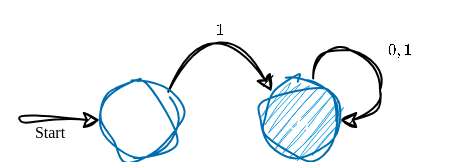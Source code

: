 <mxfile version="28.1.2">
  <diagram name="Pagina-1" id="QGrBkLB_72xwHJ3-oWG-">
    <mxGraphModel dx="145" dy="422" grid="1" gridSize="10" guides="1" tooltips="1" connect="1" arrows="1" fold="1" page="1" pageScale="1" pageWidth="827" pageHeight="1169" math="1" shadow="0">
      <root>
        <mxCell id="0" />
        <mxCell id="1" parent="0" />
        <mxCell id="w3kWBjwotnnfXdBei2Ez-2" value="" style="curved=1;endArrow=classic;html=1;rounded=0;entryX=0;entryY=0.5;entryDx=0;entryDy=0;sketch=1;curveFitting=1;jiggle=2;" edge="1" parent="1" target="w3kWBjwotnnfXdBei2Ez-11">
          <mxGeometry width="50" height="50" relative="1" as="geometry">
            <mxPoint x="200" y="340" as="sourcePoint" />
            <mxPoint x="240.0" y="340" as="targetPoint" />
          </mxGeometry>
        </mxCell>
        <mxCell id="w3kWBjwotnnfXdBei2Ez-3" value="" style="curved=1;endArrow=classic;html=1;rounded=0;entryX=0;entryY=0;entryDx=0;entryDy=0;exitX=1;exitY=0;exitDx=0;exitDy=0;sketch=1;curveFitting=1;jiggle=2;" edge="1" parent="1" target="w3kWBjwotnnfXdBei2Ez-7">
          <mxGeometry width="50" height="50" relative="1" as="geometry">
            <mxPoint x="274.142" y="325.858" as="sourcePoint" />
            <mxPoint x="304" y="314" as="targetPoint" />
            <Array as="points">
              <mxPoint x="300" y="280" />
            </Array>
          </mxGeometry>
        </mxCell>
        <mxCell id="w3kWBjwotnnfXdBei2Ez-4" value="&lt;font face=&quot;Comic Sans MS&quot;&gt;&lt;span style=&quot;font-size: 8px;&quot;&gt;$$1$$&lt;/span&gt;&lt;/font&gt;" style="text;strokeColor=none;align=center;fillColor=none;html=1;verticalAlign=middle;whiteSpace=wrap;rounded=0;sketch=1;curveFitting=1;jiggle=2;" vertex="1" parent="1">
          <mxGeometry x="270" y="280" width="60" height="30" as="geometry" />
        </mxCell>
        <mxCell id="w3kWBjwotnnfXdBei2Ez-6" value="&lt;font style=&quot;font-size: 8px;&quot;&gt;Start&lt;/font&gt;" style="text;strokeColor=none;align=center;fillColor=none;html=1;verticalAlign=middle;whiteSpace=wrap;rounded=0;fontFamily=Comic Sans MS;sketch=1;curveFitting=1;jiggle=2;" vertex="1" parent="1">
          <mxGeometry x="190" y="330" width="50" height="30" as="geometry" />
        </mxCell>
        <mxCell id="w3kWBjwotnnfXdBei2Ez-7" value="$$q_{1}$$" style="ellipse;whiteSpace=wrap;html=1;fillColor=#1ba1e2;fontColor=#ffffff;strokeColor=#006EAF;sketch=1;curveFitting=1;jiggle=2;" vertex="1" parent="1">
          <mxGeometry x="320" y="320" width="40" height="40" as="geometry" />
        </mxCell>
        <mxCell id="w3kWBjwotnnfXdBei2Ez-11" value="&lt;font face=&quot;Comic Sans MS&quot;&gt;$$q_{0}$$&lt;/font&gt;" style="ellipse;whiteSpace=wrap;html=1;fillColor=none;fontColor=#ffffff;strokeColor=#006EAF;sketch=1;curveFitting=1;jiggle=2;" vertex="1" parent="1">
          <mxGeometry x="240" y="320" width="40" height="40" as="geometry" />
        </mxCell>
        <mxCell id="w3kWBjwotnnfXdBei2Ez-14" value="&lt;font face=&quot;Comic Sans MS&quot;&gt;&lt;span style=&quot;font-size: 8px;&quot;&gt;$$0,1$$&lt;/span&gt;&lt;/font&gt;" style="text;strokeColor=none;align=center;fillColor=none;html=1;verticalAlign=middle;whiteSpace=wrap;rounded=0;sketch=1;curveFitting=1;jiggle=2;" vertex="1" parent="1">
          <mxGeometry x="360" y="290" width="60" height="30" as="geometry" />
        </mxCell>
        <mxCell id="w3kWBjwotnnfXdBei2Ez-20" value="" style="curved=1;endArrow=classic;html=1;rounded=0;entryX=1;entryY=0.5;entryDx=0;entryDy=0;exitX=0.665;exitY=-0.018;exitDx=0;exitDy=0;sketch=1;curveFitting=1;jiggle=2;exitPerimeter=0;" edge="1" parent="1" source="w3kWBjwotnnfXdBei2Ez-7" target="w3kWBjwotnnfXdBei2Ez-7">
          <mxGeometry width="50" height="50" relative="1" as="geometry">
            <mxPoint x="320" y="365.858" as="sourcePoint" />
            <mxPoint x="371.858" y="366" as="targetPoint" />
            <Array as="points">
              <mxPoint x="350" y="300" />
              <mxPoint x="380" y="310" />
              <mxPoint x="380" y="340" />
            </Array>
          </mxGeometry>
        </mxCell>
      </root>
    </mxGraphModel>
  </diagram>
</mxfile>
